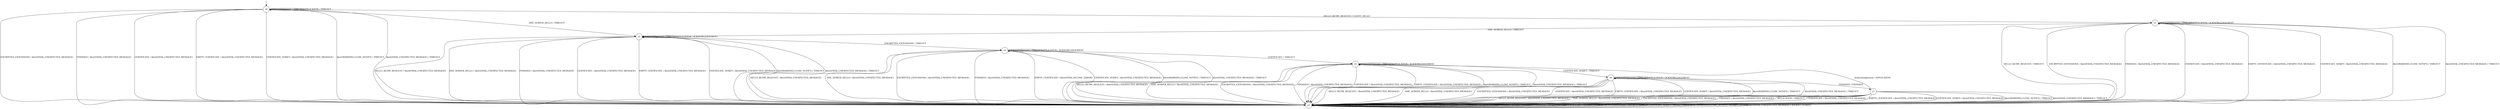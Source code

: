 digraph g {

	s0 [shape="circle" label="s0"];
	s1 [shape="circle" label="s1"];
	s2 [shape="circle" label="s2"];
	s3 [shape="circle" label="s3"];
	s4 [shape="circle" label="s4"];
	s5 [shape="circle" label="s5"];
	s6 [shape="circle" label="s6"];
	s7 [shape="circle" label="s7"];
	s0 -> s3 [label="HELLO_RETRY_REQUEST / CLIENT_HELLO"];
	s0 -> s2 [label="DHE_SERVER_HELLO / TIMEOUT"];
	s0 -> s1 [label="ENCRYPTED_EXTENSIONS / Alert(FATAL,UNEXPECTED_MESSAGE)"];
	s0 -> s0 [label="Acknowledgement / TIMEOUT"];
	s0 -> s1 [label="FINISHED / Alert(FATAL,UNEXPECTED_MESSAGE)"];
	s0 -> s0 [label="APPLICATION / TIMEOUT"];
	s0 -> s1 [label="CERTIFICATE / Alert(FATAL,UNEXPECTED_MESSAGE)"];
	s0 -> s1 [label="EMPTY_CERTIFICATE / Alert(FATAL,UNEXPECTED_MESSAGE)"];
	s0 -> s1 [label="CERTIFICATE_VERIFY / Alert(FATAL,UNEXPECTED_MESSAGE)"];
	s0 -> s1 [label="Alert(WARNING,CLOSE_NOTIFY) / TIMEOUT"];
	s0 -> s1 [label="Alert(FATAL,UNEXPECTED_MESSAGE) / TIMEOUT"];
	s1 -> s1 [label="HELLO_RETRY_REQUEST / SOCKET_CLOSED"];
	s1 -> s1 [label="DHE_SERVER_HELLO / SOCKET_CLOSED"];
	s1 -> s1 [label="ENCRYPTED_EXTENSIONS / SOCKET_CLOSED"];
	s1 -> s1 [label="Acknowledgement / SOCKET_CLOSED"];
	s1 -> s1 [label="FINISHED / SOCKET_CLOSED"];
	s1 -> s1 [label="APPLICATION / SOCKET_CLOSED"];
	s1 -> s1 [label="CERTIFICATE / SOCKET_CLOSED"];
	s1 -> s1 [label="EMPTY_CERTIFICATE / SOCKET_CLOSED"];
	s1 -> s1 [label="CERTIFICATE_VERIFY / SOCKET_CLOSED"];
	s1 -> s1 [label="Alert(WARNING,CLOSE_NOTIFY) / SOCKET_CLOSED"];
	s1 -> s1 [label="Alert(FATAL,UNEXPECTED_MESSAGE) / SOCKET_CLOSED"];
	s2 -> s1 [label="HELLO_RETRY_REQUEST / Alert(FATAL,UNEXPECTED_MESSAGE)"];
	s2 -> s1 [label="DHE_SERVER_HELLO / Alert(FATAL,UNEXPECTED_MESSAGE)"];
	s2 -> s4 [label="ENCRYPTED_EXTENSIONS / TIMEOUT"];
	s2 -> s2 [label="Acknowledgement / TIMEOUT"];
	s2 -> s1 [label="FINISHED / Alert(FATAL,UNEXPECTED_MESSAGE)"];
	s2 -> s2 [label="APPLICATION / ACKNOWLEDGEMENT"];
	s2 -> s1 [label="CERTIFICATE / Alert(FATAL,UNEXPECTED_MESSAGE)"];
	s2 -> s1 [label="EMPTY_CERTIFICATE / Alert(FATAL,UNEXPECTED_MESSAGE)"];
	s2 -> s1 [label="CERTIFICATE_VERIFY / Alert(FATAL,UNEXPECTED_MESSAGE)"];
	s2 -> s1 [label="Alert(WARNING,CLOSE_NOTIFY) / TIMEOUT"];
	s2 -> s1 [label="Alert(FATAL,UNEXPECTED_MESSAGE) / TIMEOUT"];
	s3 -> s1 [label="HELLO_RETRY_REQUEST / TIMEOUT"];
	s3 -> s2 [label="DHE_SERVER_HELLO / TIMEOUT"];
	s3 -> s1 [label="ENCRYPTED_EXTENSIONS / Alert(FATAL,UNEXPECTED_MESSAGE)"];
	s3 -> s3 [label="Acknowledgement / TIMEOUT"];
	s3 -> s1 [label="FINISHED / Alert(FATAL,UNEXPECTED_MESSAGE)"];
	s3 -> s3 [label="APPLICATION / ACKNOWLEDGEMENT"];
	s3 -> s1 [label="CERTIFICATE / Alert(FATAL,UNEXPECTED_MESSAGE)"];
	s3 -> s1 [label="EMPTY_CERTIFICATE / Alert(FATAL,UNEXPECTED_MESSAGE)"];
	s3 -> s1 [label="CERTIFICATE_VERIFY / Alert(FATAL,UNEXPECTED_MESSAGE)"];
	s3 -> s1 [label="Alert(WARNING,CLOSE_NOTIFY) / TIMEOUT"];
	s3 -> s1 [label="Alert(FATAL,UNEXPECTED_MESSAGE) / TIMEOUT"];
	s4 -> s1 [label="HELLO_RETRY_REQUEST / Alert(FATAL,UNEXPECTED_MESSAGE)"];
	s4 -> s1 [label="DHE_SERVER_HELLO / Alert(FATAL,UNEXPECTED_MESSAGE)"];
	s4 -> s1 [label="ENCRYPTED_EXTENSIONS / Alert(FATAL,UNEXPECTED_MESSAGE)"];
	s4 -> s4 [label="Acknowledgement / TIMEOUT"];
	s4 -> s1 [label="FINISHED / Alert(FATAL,UNEXPECTED_MESSAGE)"];
	s4 -> s4 [label="APPLICATION / ACKNOWLEDGEMENT"];
	s4 -> s5 [label="CERTIFICATE / TIMEOUT"];
	s4 -> s1 [label="EMPTY_CERTIFICATE / Alert(FATAL,DECODE_ERROR)"];
	s4 -> s1 [label="CERTIFICATE_VERIFY / Alert(FATAL,UNEXPECTED_MESSAGE)"];
	s4 -> s1 [label="Alert(WARNING,CLOSE_NOTIFY) / TIMEOUT"];
	s4 -> s1 [label="Alert(FATAL,UNEXPECTED_MESSAGE) / TIMEOUT"];
	s5 -> s1 [label="HELLO_RETRY_REQUEST / Alert(FATAL,UNEXPECTED_MESSAGE)"];
	s5 -> s1 [label="DHE_SERVER_HELLO / Alert(FATAL,UNEXPECTED_MESSAGE)"];
	s5 -> s1 [label="ENCRYPTED_EXTENSIONS / Alert(FATAL,UNEXPECTED_MESSAGE)"];
	s5 -> s5 [label="Acknowledgement / TIMEOUT"];
	s5 -> s1 [label="FINISHED / Alert(FATAL,UNEXPECTED_MESSAGE)"];
	s5 -> s5 [label="APPLICATION / ACKNOWLEDGEMENT"];
	s5 -> s1 [label="CERTIFICATE / Alert(FATAL,UNEXPECTED_MESSAGE)"];
	s5 -> s1 [label="EMPTY_CERTIFICATE / Alert(FATAL,UNEXPECTED_MESSAGE)"];
	s5 -> s6 [label="CERTIFICATE_VERIFY / TIMEOUT"];
	s5 -> s1 [label="Alert(WARNING,CLOSE_NOTIFY) / TIMEOUT"];
	s5 -> s1 [label="Alert(FATAL,UNEXPECTED_MESSAGE) / TIMEOUT"];
	s6 -> s1 [label="HELLO_RETRY_REQUEST / Alert(FATAL,UNEXPECTED_MESSAGE)"];
	s6 -> s1 [label="DHE_SERVER_HELLO / Alert(FATAL,UNEXPECTED_MESSAGE)"];
	s6 -> s1 [label="ENCRYPTED_EXTENSIONS / Alert(FATAL,UNEXPECTED_MESSAGE)"];
	s6 -> s6 [label="Acknowledgement / TIMEOUT"];
	s6 -> s7 [label="FINISHED / FINISHED"];
	s6 -> s6 [label="APPLICATION / ACKNOWLEDGEMENT"];
	s6 -> s1 [label="CERTIFICATE / Alert(FATAL,UNEXPECTED_MESSAGE)"];
	s6 -> s1 [label="EMPTY_CERTIFICATE / Alert(FATAL,UNEXPECTED_MESSAGE)"];
	s6 -> s1 [label="CERTIFICATE_VERIFY / Alert(FATAL,UNEXPECTED_MESSAGE)"];
	s6 -> s1 [label="Alert(WARNING,CLOSE_NOTIFY) / TIMEOUT"];
	s6 -> s1 [label="Alert(FATAL,UNEXPECTED_MESSAGE) / TIMEOUT"];
	s7 -> s1 [label="HELLO_RETRY_REQUEST / Alert(FATAL,UNEXPECTED_MESSAGE)"];
	s7 -> s1 [label="DHE_SERVER_HELLO / Alert(FATAL,UNEXPECTED_MESSAGE)"];
	s7 -> s1 [label="ENCRYPTED_EXTENSIONS / Alert(FATAL,UNEXPECTED_MESSAGE)"];
	s7 -> s5 [label="Acknowledgement / APPLICATION"];
	s7 -> s1 [label="FINISHED / Alert(FATAL,UNEXPECTED_MESSAGE)"];
	s7 -> s1 [label="APPLICATION / TIMEOUT"];
	s7 -> s1 [label="CERTIFICATE / Alert(FATAL,UNEXPECTED_MESSAGE)"];
	s7 -> s1 [label="EMPTY_CERTIFICATE / Alert(FATAL,UNEXPECTED_MESSAGE)"];
	s7 -> s1 [label="CERTIFICATE_VERIFY / Alert(FATAL,UNEXPECTED_MESSAGE)"];
	s7 -> s1 [label="Alert(WARNING,CLOSE_NOTIFY) / TIMEOUT"];
	s7 -> s1 [label="Alert(FATAL,UNEXPECTED_MESSAGE) / TIMEOUT"];

__start0 [label="" shape="none" width="0" height="0"];
__start0 -> s0;

}
